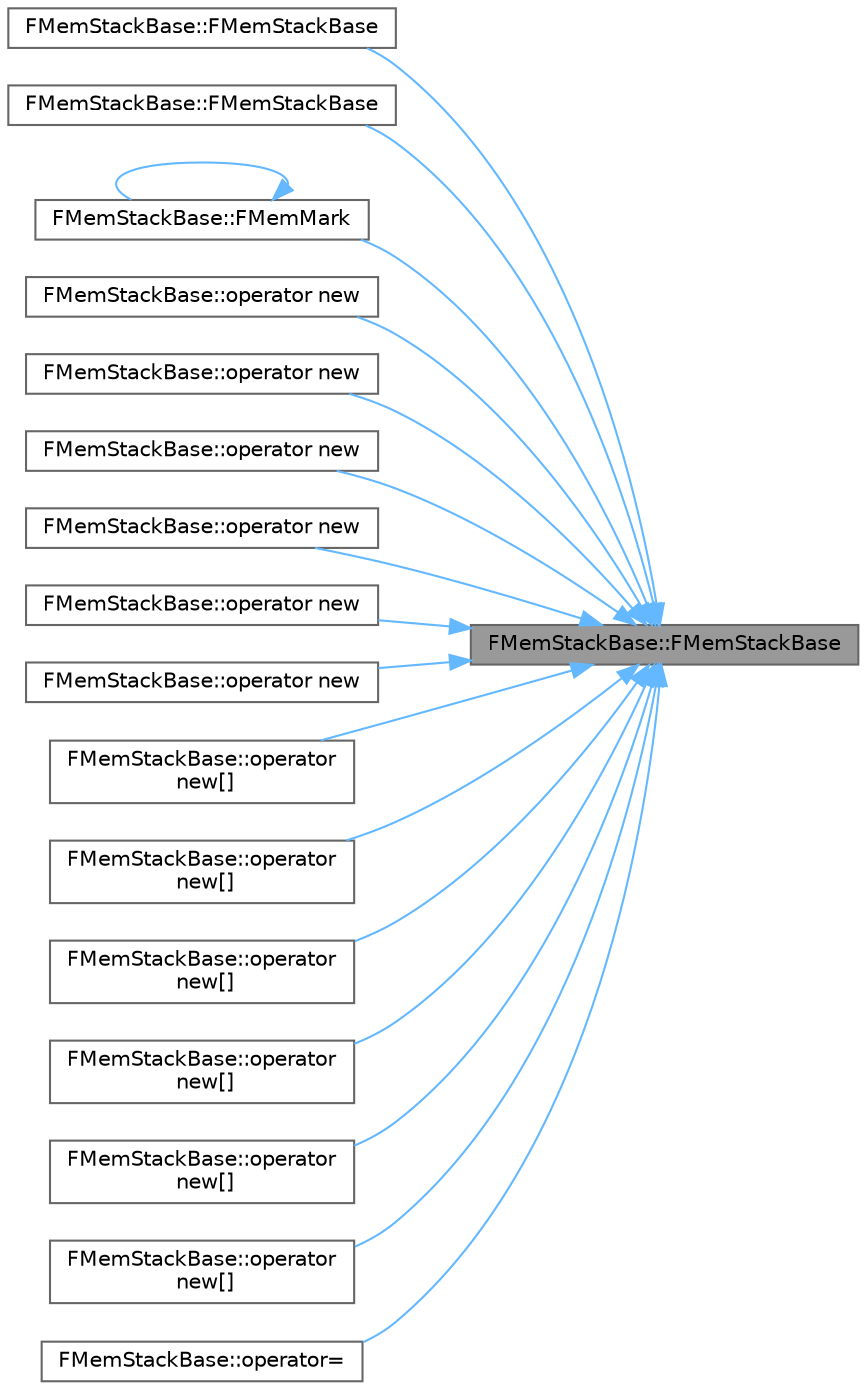 digraph "FMemStackBase::FMemStackBase"
{
 // INTERACTIVE_SVG=YES
 // LATEX_PDF_SIZE
  bgcolor="transparent";
  edge [fontname=Helvetica,fontsize=10,labelfontname=Helvetica,labelfontsize=10];
  node [fontname=Helvetica,fontsize=10,shape=box,height=0.2,width=0.4];
  rankdir="RL";
  Node1 [id="Node000001",label="FMemStackBase::FMemStackBase",height=0.2,width=0.4,color="gray40", fillcolor="grey60", style="filled", fontcolor="black",tooltip=" "];
  Node1 -> Node2 [id="edge1_Node000001_Node000002",dir="back",color="steelblue1",style="solid",tooltip=" "];
  Node2 [id="Node000002",label="FMemStackBase::FMemStackBase",height=0.2,width=0.4,color="grey40", fillcolor="white", style="filled",URL="$dd/df6/classFMemStackBase.html#a53b061b8467fc2aa36022027638e3522",tooltip=" "];
  Node1 -> Node3 [id="edge2_Node000001_Node000003",dir="back",color="steelblue1",style="solid",tooltip=" "];
  Node3 [id="Node000003",label="FMemStackBase::FMemStackBase",height=0.2,width=0.4,color="grey40", fillcolor="white", style="filled",URL="$dd/df6/classFMemStackBase.html#aa259734920efbbc9e38acbb1e95b9e1b",tooltip=" "];
  Node1 -> Node4 [id="edge3_Node000001_Node000004",dir="back",color="steelblue1",style="solid",tooltip=" "];
  Node4 [id="Node000004",label="FMemStackBase::FMemMark",height=0.2,width=0.4,color="grey40", fillcolor="white", style="filled",URL="$dd/df6/classFMemStackBase.html#a6e3832c6be7c0db6750e93f3c58eceee",tooltip=" "];
  Node4 -> Node4 [id="edge4_Node000004_Node000004",dir="back",color="steelblue1",style="solid",tooltip=" "];
  Node1 -> Node5 [id="edge5_Node000001_Node000005",dir="back",color="steelblue1",style="solid",tooltip=" "];
  Node5 [id="Node000005",label="FMemStackBase::operator new",height=0.2,width=0.4,color="grey40", fillcolor="white", style="filled",URL="$dd/df6/classFMemStackBase.html#a0e9514e88713bfff980a2b12da0ffb9a",tooltip=" "];
  Node1 -> Node6 [id="edge6_Node000001_Node000006",dir="back",color="steelblue1",style="solid",tooltip=" "];
  Node6 [id="Node000006",label="FMemStackBase::operator new",height=0.2,width=0.4,color="grey40", fillcolor="white", style="filled",URL="$dd/df6/classFMemStackBase.html#aef5d5e4775446d5983b489aa38d1b9fe",tooltip=" "];
  Node1 -> Node7 [id="edge7_Node000001_Node000007",dir="back",color="steelblue1",style="solid",tooltip=" "];
  Node7 [id="Node000007",label="FMemStackBase::operator new",height=0.2,width=0.4,color="grey40", fillcolor="white", style="filled",URL="$dd/df6/classFMemStackBase.html#afeeb0d8de34f9f7bce78072c72fd9343",tooltip=" "];
  Node1 -> Node8 [id="edge8_Node000001_Node000008",dir="back",color="steelblue1",style="solid",tooltip=" "];
  Node8 [id="Node000008",label="FMemStackBase::operator new",height=0.2,width=0.4,color="grey40", fillcolor="white", style="filled",URL="$dd/df6/classFMemStackBase.html#ae2b07dd39bae5d8e0a4471fd97d0d2e0",tooltip=" "];
  Node1 -> Node9 [id="edge9_Node000001_Node000009",dir="back",color="steelblue1",style="solid",tooltip=" "];
  Node9 [id="Node000009",label="FMemStackBase::operator new",height=0.2,width=0.4,color="grey40", fillcolor="white", style="filled",URL="$dd/df6/classFMemStackBase.html#a77acb48b0000301d4aed6c13aea9a243",tooltip=" "];
  Node1 -> Node10 [id="edge10_Node000001_Node000010",dir="back",color="steelblue1",style="solid",tooltip=" "];
  Node10 [id="Node000010",label="FMemStackBase::operator new",height=0.2,width=0.4,color="grey40", fillcolor="white", style="filled",URL="$dd/df6/classFMemStackBase.html#a56778c1303f27ab4e84ca2f5fc9a8b01",tooltip=" "];
  Node1 -> Node11 [id="edge11_Node000001_Node000011",dir="back",color="steelblue1",style="solid",tooltip=" "];
  Node11 [id="Node000011",label="FMemStackBase::operator\l new[]",height=0.2,width=0.4,color="grey40", fillcolor="white", style="filled",URL="$dd/df6/classFMemStackBase.html#a7cef3adac7bc548731313b6c0c1eb604",tooltip=" "];
  Node1 -> Node12 [id="edge12_Node000001_Node000012",dir="back",color="steelblue1",style="solid",tooltip=" "];
  Node12 [id="Node000012",label="FMemStackBase::operator\l new[]",height=0.2,width=0.4,color="grey40", fillcolor="white", style="filled",URL="$dd/df6/classFMemStackBase.html#a7a7642d7c32f3eddb0d99ab0785b8801",tooltip=" "];
  Node1 -> Node13 [id="edge13_Node000001_Node000013",dir="back",color="steelblue1",style="solid",tooltip=" "];
  Node13 [id="Node000013",label="FMemStackBase::operator\l new[]",height=0.2,width=0.4,color="grey40", fillcolor="white", style="filled",URL="$dd/df6/classFMemStackBase.html#ad3032da3567b2ec90907b5fad3230cd2",tooltip=" "];
  Node1 -> Node14 [id="edge14_Node000001_Node000014",dir="back",color="steelblue1",style="solid",tooltip=" "];
  Node14 [id="Node000014",label="FMemStackBase::operator\l new[]",height=0.2,width=0.4,color="grey40", fillcolor="white", style="filled",URL="$dd/df6/classFMemStackBase.html#ae89f532fd7ec939fe19890f8db4ce202",tooltip=" "];
  Node1 -> Node15 [id="edge15_Node000001_Node000015",dir="back",color="steelblue1",style="solid",tooltip=" "];
  Node15 [id="Node000015",label="FMemStackBase::operator\l new[]",height=0.2,width=0.4,color="grey40", fillcolor="white", style="filled",URL="$dd/df6/classFMemStackBase.html#ab5577a030b969da1ac8367f49c5a74f0",tooltip=" "];
  Node1 -> Node16 [id="edge16_Node000001_Node000016",dir="back",color="steelblue1",style="solid",tooltip=" "];
  Node16 [id="Node000016",label="FMemStackBase::operator\l new[]",height=0.2,width=0.4,color="grey40", fillcolor="white", style="filled",URL="$dd/df6/classFMemStackBase.html#a5ddefed984261055c8475d25d28f6fd9",tooltip=" "];
  Node1 -> Node17 [id="edge17_Node000001_Node000017",dir="back",color="steelblue1",style="solid",tooltip=" "];
  Node17 [id="Node000017",label="FMemStackBase::operator=",height=0.2,width=0.4,color="grey40", fillcolor="white", style="filled",URL="$dd/df6/classFMemStackBase.html#a601544bd5324953e49b8f92605587d67",tooltip=" "];
}
